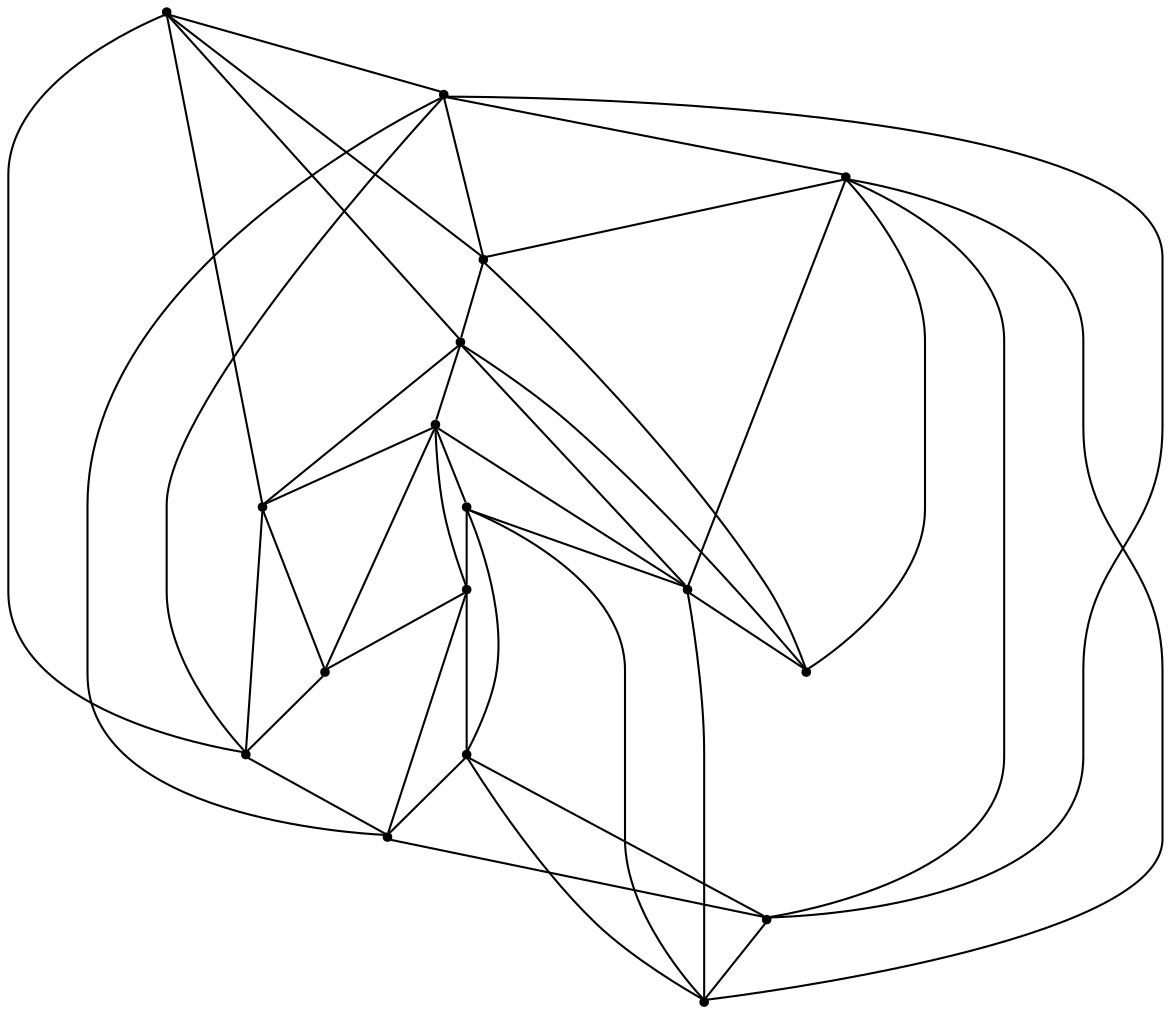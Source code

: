 graph {
  node [shape=point,comment="{\"directed\":false,\"doi\":\"10.1007/978-3-319-50106-2_13\",\"figure\":\"1 (5)\"}"]

  v0 [pos="856.090549524785,1293.6572427627118"]
  v1 [pos="851.3606045598486,1338.4055171692096"]
  v2 [pos="819.3013591859321,1300.3999487612343"]
  v3 [pos="834.1912071769688,1223.2928154101685"]
  v4 [pos="815.4246595067706,1228.4602012554685"]
  v5 [pos="777.8645072946438,1232.019074200312"]
  v6 [pos="789.1090061672082,1353.3660352013903"]
  v7 [pos="762.8298684765091,1327.0371920043833"]
  v8 [pos="702.6786114175349,1345.2732364647868"]
  v9 [pos="710.9632761086194,1277.5798714500274"]
  v10 [pos="737.0132411419355,1288.1148170262472"]
  v11 [pos="696.2025602968229,1385.8833545408008"]
  v12 [pos="684.7632583066408,1329.1834019749801"]
  v13 [pos="676.0368448778088,1241.0995161362312"]
  v14 [pos="676.0618828172774,1289.7941665558592"]
  v15 [pos="882.4364391569627,1321.5405493675526"]
  v16 [pos="773.4565740769295,1396.3348731354663"]

  v0 -- v2 [id="-1",pos="856.090549524785,1293.6572427627118 851.1897901728076,1293.140529613237 846.2806371496941,1293.007249923193 840.225493662829,1294.1781526963196 834.1704137643815,1295.353379428856 826.9608861426286,1297.8245222315736 819.3013591859321,1300.3999487612343"]
  v1 -- v0 [id="-2",pos="851.3606045598486,1338.4055171692096 853.0608793635685,1333.4798915250296 854.7903571481161,1328.7958989066933 855.5862933724408,1321.3113795188315 856.378096349615,1313.8269873062466 856.232224519416,1303.5462651082692 856.1613870221006,1298.4080024013472 856.090549524785,1293.6572427627118 856.090549524785,1293.6572427627118 856.090549524785,1293.6572427627118"]
  v1 -- v15 [id="-3",pos="851.3606045598486,1338.4055171692096 858.9785446913708,1331.5169411282438 870.7095903419507,1326.528745247898 876.5730147494568,1324.036745699792 882.4364391569627,1321.5405493675526 882.4364391569627,1321.5405493675526 882.4364391569627,1321.5405493675526"]
  v1 -- v8 [id="-4",pos="851.3606045598486,1338.4055171692096 844.0928140503801,1346.6817026549006 840.9381290599694,1356.858141125935 831.4658075944366,1366.272036637518 821.9892892933358,1375.681735364968 806.2034645998312,1384.3330879171 787.0295854229647,1386.116721173655 767.8598394932486,1387.8961576460765 745.3021026685881,1382.8078748229211 730.7580961843059,1374.719145695174 716.2099564528735,1366.6263469585706 709.6672169791008,1355.5329747420988 706.4000440777825,1349.9905490056344 703.1286743408962,1344.4397297009039 703.1286743408962,1344.4397297009039 702.6786114175349,1345.2732364647868"]
  v3 -- v4 [id="-5",pos="834.1912071769688,1223.2928154101685 830.565649953505,1223.5135916906233 826.6692060706483,1223.6428017718113 823.5686984121163,1224.4887717128167 820.4681907535842,1225.3347416538222 818.1636829077945,1226.8974714546455 815.4246595067706,1228.4602012554685"]
  v13 -- v5 [id="-7",pos="676.0368448778088,1241.0995161362312 683.2213027658843,1238.8533463981014 683.2213027658843,1238.8533463981014 683.2213027658843,1238.8533463981014 690.0473922289189,1236.4613066175282 703.6912410722695,1231.6773542316587 720.6647702315355,1230.0478574105366 737.6341661436511,1228.4226845488245 757.9373756188323,1229.9478976430034 768.0848789034815,1230.7104406024546 777.8645072946438,1232.019074200312 777.8645072946438,1232.019074200312 777.8645072946438,1232.019074200312"]
  v2 -- v7 [id="-9",pos="819.3013591859321,1300.3999487612343 817.1163952049462,1301.12565666244 814.7027948614507,1302.325706342755 809.6581597449406,1304.8339147854613 799.9941192000487,1309.6387239167193 780.6535111919783,1319.2568629227785 766.2512432907447,1325.4869253806826 765.0629024355021,1326.0011684718806 763.9081337160974,1326.4923874908432 762.8298684765091,1327.0371920043833"]
  v13 -- v9 [id="-10",pos="676.0368448778088,1241.0995161362312 679.1581300518237,1246.2335820590201 679.1581300518237,1246.2335820590201 679.1581300518237,1246.2335820590201 681.9252436363656,1251.217581155233 687.4470074755808,1261.1941000912009 697.3735410087297,1268.924449289039 701.470624182144,1272.1167373169474 706.3159590014408,1274.9278143539032 710.9632761086194,1277.5798714500274"]
  v2 -- v5 [id="-11",pos="819.3013591859321,1300.3999487612343 819.056199389506,1298.2791170784299 818.804539714879,1296.6777179783887 818.3220180678622,1293.6072628789452 817.3177025987416,1287.1896168878206 815.3048748249321,1274.3585216897043 808.4829821974656,1262.9486102093776 801.6610895699991,1251.5385715537743 790.0217384177396,1241.562052617806 784.2416148374178,1236.6322301894932 781.1301888095461,1233.9826044922854 779.7129356442483,1232.7956334497321 777.8645072946438,1232.019074200312"]
  v14 -- v11 [id="-13",pos="676.0618828172774,1289.7941665558592 673.7281878877643,1294.6115660395167 673.7281878877643,1294.6115660395167 673.7281878877643,1294.6115660395167 671.261084457921,1299.262238735342 666.3311380222203,1308.5595145181364 665.4518373822937,1320.694579426547 664.5725367423671,1332.8255747261012 667.7480787337827,1347.7902895424147 673.5948429758519,1359.1085076481977 679.4416072179209,1370.4268529292574 687.97212062893,1378.0946318909298 692.2311456695003,1381.9243881752714 696.2025602968229,1385.8833545408008 696.2025602968229,1385.8833545408008 696.2025602968229,1385.8833545408008"]
  v12 -- v16 [id="-14",pos="684.7632583066408,1329.1834019749801 687.0719629879985,1335.238344076786 687.0719629879985,1335.238344076786 687.0719629879985,1335.238344076786 688.9472490143274,1342.0685466657192 692.6936878198347,1355.7330214524418 701.2742453155722,1365.7553234880434 709.8589360584599,1375.777625523645 723.2694154088592,1382.1493612398594 736.0297667767153,1386.5750608710969 748.7943149801392,1391.0006333270576 760.9087352010199,1393.4719033050521 766.9680119350355,1394.7095730984774 773.4565740769295,1396.3348731354663 773.4565740769295,1396.3348731354663 773.4565740769295,1396.3348731354663"]
  v11 -- v12 [id="-15",pos="696.2025602968229,1385.8833545408008 695.5107819006873,1382.0867910036936 695.5107819006873,1382.0867910036936 695.5107819006873,1382.0867910036936 694.1438852738531,1378.7696782599703 691.4017619374665,1372.1311288131142 689.3806040809386,1362.6963765561422 687.3636430599788,1353.2617514744472 686.0634506833098,1341.0307964073602 685.4174559479168,1334.9131568941116 684.7632583066408,1329.1834019749801 684.7632583066408,1329.1834019749801 684.7632583066408,1329.1834019749801"]
  v10 -- v8 [id="-17",pos="737.0132411419355,1288.1148170262472 731.2622887482327,1291.573603028281 731.2622887482327,1291.573603028281 731.2622887482327,1291.573603028281 725.2280022623723,1295.186652641024 713.1635625378022,1302.4126246912333 707.4126896296216,1311.77654031905 701.6617531330232,1321.1362591627335 702.2243198643965,1332.6379911928805 702.5077334420761,1338.3887300326774 702.6786114175349,1345.2732364647868 702.6786114175349,1345.2732364647868 702.6786114175349,1345.2732364647868"]
  v10 -- v5 [id="-18",pos="737.0132411419355,1288.1148170262472 741.0722011233236,1282.8180939244828 741.0722011233236,1282.8180939244828 741.0722011233236,1282.8180939244828 745.5312117375537,1278.288237741579 754.4368332245627,1269.2327221599046 761.3754105985049,1259.9229831999876 768.3098547252966,1250.6091746312145 773.2689882447207,1241.0452122930549 777.8645072946438,1232.019074200312"]
  v1 -- v6 [id="-19",pos="851.3606045598486,1338.4055171692096 840.0338381718875,1342.20195353104 827.0651075592355,1346.6817026549006 816.6342542853245,1349.22380926205 806.2034645998312,1351.769985478056 798.310552253079,1352.3783920020744 789.1090061672082,1353.3660352013903"]
  v16 -- v15 [id="-20",pos="773.4565740769295,1396.3348731354663 781.391136837274,1396.2721757240238 781.391136837274,1396.2721757240238 781.391136837274,1396.2721757240238 789.321566350468,1395.8138360265818 805.186622212424,1394.9052958494105 819.1721316240655,1390.28387346724 833.1619014596928,1385.6623239097926 845.2721248450054,1377.3360313650583 855.5112590395572,1365.2968566153247 865.750393234109,1353.2617514744472 874.1184382379,1337.5136369532938 878.3024289455866,1329.6416144971454 882.4364391569627,1321.5405493675526 882.4364391569627,1321.5405493675526 882.4364391569627,1321.5405493675526"]
  v6 -- v8 [id="-21",pos="789.1090061672082,1353.3660352013903 781.7870383258611,1355.3287312476227 781.7870383258611,1355.3287312476227 781.7870383258611,1355.3287312476227 773.8357518116621,1357.058187836278 757.933242371682,1360.5211706224445 743.4434132192785,1358.9417808603657 728.9494508197245,1357.3623910982872 715.8682322961649,1350.7488951809526 709.3296896579603,1347.4400488302185 702.6786114175349,1345.2732364647868 702.6786114175349,1345.2732364647868 702.6786114175349,1345.2732364647868"]
  v4 -- v5 [id="-23",pos="815.4246595067706,1228.4602012554685 811.6042832685849,1228.5894113366564 811.6042832685849,1228.5894113366564 811.6042832685849,1228.5894113366564 808.2120955380726,1228.7226910267007 801.4359865713486,1228.9811111890763 795.3767098373331,1229.372811041496 789.321566350468,1229.7604412850596 783.9873883434616,1230.2813512186674 777.8645072946438,1232.019074200312"]
  v3 -- v14 [id="-28",pos="834.1912071769688,1223.2928154101685 824.2188263946597,1219.4756494782262 824.2188263946597,1219.4756494782262 824.2188263946597,1219.4756494782262 814.413047266719,1216.3542594854362 794.7974193521052,1210.1075370662763 769.3892045273009,1207.8322441897687 743.9768564553461,1205.552754529128 712.7718578847832,1207.2446944111389 692.4144710777233,1213.9581500960066 672.0612175178138,1220.6758025650074 662.5555121329896,1232.4109012280085 661.6470879977574,1245.8127590682225 660.7386002741074,1259.218940867846 668.4231333760637,1274.2878122358259 672.2695967626098,1281.8263811163106 676.0618828172774,1289.7941665558592 676.0618828172774,1289.7941665558592 676.0618828172774,1289.7941665558592"]
  v1 -- v16 [id="-30",pos="851.3606045598486,1338.4055171692096 851.6231452394189,1344.539689468437 851.6231452394189,1344.539689468437 851.6231452394189,1344.539689468437 850.1770810325509,1350.9156219687843 847.2932827015333,1363.6674869694793 834.0995126786484,1373.3647289976832 820.9057426557634,1383.061971025887 797.3978676938609,1389.6963236886102 785.6418317951257,1393.0134364323333 773.4565740769295,1396.3348731354663 773.4565740769295,1396.3348731354663 773.4565740769295,1396.3348731354663"]
  v2 -- v10 [id="-33",pos="819.3013591859321,1300.3999487612343 808.6829677711256,1294.0656025763872 797.5186856874869,1287.3479501073864 783.7581520976606,1285.214330489189 770.0018153434024,1283.0765140868584 753.6492270829565,1285.5185337511982 745.4729011585247,1286.739543583368 737.0132411419355,1288.1148170262472 737.0132411419355,1288.1148170262472 737.0132411419355,1288.1148170262472"]
  v0 -- v3 [id="-34",pos="856.090549524785,1293.6572427627118 856.4531306824986,1287.2188672014754 856.4531306824986,1287.2188672014754 856.4531306824986,1287.2188672014754 856.378096349615,1280.776167680829 856.236421354984,1267.8950925989461 852.5566867996419,1256.2476177016324 848.8810854914499,1244.600015629042 841.6716214581147,1234.1860137410204 838.0627244000879,1228.9811111890763 834.1912071769688,1223.2928154101685 834.1912071769688,1223.2928154101685 834.1912071769688,1223.2928154101685"]
  v4 -- v2 [id="-35",pos="815.4246595067706,1228.4602012554685 818.088648574911,1235.8111866027327 818.088648574911,1235.8111866027327 818.088648574911,1235.8111866027327 820.7599344139821,1242.7747960569866 826.0941124209885,1256.697691006085 826.8858518097451,1268.4743759845867 827.6818516224874,1280.2552577472213 823.931215981412,1289.8816631462698 822.0559299550831,1294.6990626299273 819.3013591859321,1300.3999487612343 819.3013591859321,1300.3999487612343 819.3013591859321,1300.3999487612343"]
  v2 -- v6 [id="-37",pos="819.3013591859321,1300.3999487612343 819.1138210450365,1306.3757878408958 819.1138210450365,1306.3757878408958 819.1138210450365,1306.3757878408958 818.3845254824593,1311.976587029393 816.9176042745863,1323.1699190133977 811.8376527615362,1331.8712514492963 806.7659677427869,1340.5724567099182 798.0854492544283,1346.7775928135773 789.1090061672082,1353.3660352013903"]
  v6 -- v7 [id="-39",pos="789.1090061672082,1353.3660352013903 784.4374671639274,1348.519512579355 784.4374671639274,1348.519512579355 784.4374671639274,1348.519512579355 779.4991906455082,1344.1938998909272 769.6101106903834,1335.534280945806 762.8298684765091,1327.0371920043833"]
  v15 -- v0 [id="-40",pos="882.4364391569627,1321.5405493675526 879.0233944254454,1320.469606361959 879.0233944254454,1320.469606361959 879.0233944254454,1320.469606361959 875.5603056092,1319.5568694006547 868.6383884006947,1317.7358466127325 864.3127226983771,1313.114297055285 859.9869934076418,1308.4969442819709 858.2533823759438,1301.0791919144078 857.3907419014541,1297.3703793182647 856.090549524785,1293.6572427627118 856.090549524785,1293.6572427627118 856.090549524785,1293.6572427627118"]
  v0 -- v6 [id="-42",pos="856.090549524785,1293.6572427627118 850.1771446209685,1301.7251151450703 850.1771446209685,1301.7251151450703 850.1771446209685,1301.7251151450703 843.8303210621232,1309.797184311562 831.1408071915827,1325.932929076279 819.9639981896576,1335.8884640915817 808.7871891877325,1345.8441262821611 799.1231486428404,1349.6197058986031 789.1090061672082,1353.3660352013903"]
  v14 -- v12 [id="-44",pos="676.0618828172774,1289.7941665558592 676.2577351437869,1296.1325823495627 675.5367696639281,1302.90021470233 676.7619912961313,1309.4719971288873 677.9913461754849,1316.0437795554449 681.1626913313324,1322.4239088399254 682.746297285681,1325.6118115024608 684.7632583066408,1329.1834019749801 684.7632583066408,1329.1834019749801 684.7632583066408,1329.1834019749801"]
  v13 -- v3 [id="-45",pos="676.0368448778088,1241.0995161362312 677.9913461754849,1235.2320303923689 679.8666322018137,1229.8937209751039 693.3479490495286,1225.663998445353 706.8334627328114,1221.4383455244586 731.9249436490625,1218.3128859228123 757.3081682257116,1218.0544657604364 782.6871959667926,1217.7919759892045 808.3621006154219,1220.396525657243 821.1933530690111,1221.6966385115575 834.1912071769688,1223.2928154101685 834.1912071769688,1223.2928154101685 834.1912071769688,1223.2928154101685"]
  v9 -- v14 [id="-46",pos="710.9632761086194,1277.5798714500274 703.4912554986096,1284.3350406256725 689.7765691579435,1287.0646035907657 682.9171593640352,1288.431483465379 676.0618828172774,1289.7941665558592 676.0618828172774,1289.7941665558592 676.0618828172774,1289.7941665558592"]
  v12 -- v9 [id="-47",pos="684.7632583066408,1329.1834019749801 685.20081020882,1323.4615319230077 685.634228863849,1318.5191191422955 687.2928055626634,1312.7266668117215 688.9513822614778,1306.934087305871 691.8351805924954,1300.2997346431475 695.9442005557162,1294.3114323863638 700.0531569305193,1288.327199738436 705.3915317730937,1282.988890321171 708.0586207765969,1280.3218975922434 710.9632761086194,1277.5798714500274 710.9632761086194,1277.5798714500274 710.9632761086194,1277.5798714500274"]
  v15 -- v3 [id="-48",pos="882.4364391569627,1321.5405493675526 883.9241537774229,1317.7940928894884 883.9241537774229,1317.7940928894884 883.9241537774229,1317.7940928894884 884.9326660821116,1314.2186871586664 886.9496271030714,1307.0592277782023 884.1408631049374,1294.0489426151316 881.3279022712352,1281.0345878432047 873.6850195828711,1262.1650833292613 864.596072687639,1249.279938638522 855.5154558751252,1236.394666772506 844.9846416085932,1229.497824338551 839.7213010989022,1226.0515015136398 834.1912071769688,1223.2928154101685 834.1912071769688,1223.2928154101685 834.1912071769688,1223.2928154101685"]
  v8 -- v12 [id="-49",pos="702.6786114175349,1345.2732364647868 699.4780632808595,1343.6353460753987 695.5816193980028,1341.6851132062886 692.4811117394707,1338.88471361204 689.3806040809386,1336.088383626648 687.0718993995808,1332.4420140913937 684.7632583066408,1329.1834019749801"]
  v10 -- v12 [id="-51",pos="737.0132411419355,1288.1148170262472 725.4363815071684,1292.356875557844 713.3219612862878,1297.695184975109 705.5332067677247,1301.9208378960036 697.7444522491616,1306.150687601031 694.2855602684841,1309.2761472026775 691.5476337676655,1313.6350798136161 688.8055104312788,1317.9940124245547 686.788549410319,1323.5907420041956 684.7632583066408,1329.1834019749801"]
  v14 -- v13 [id="-54",pos="676.0618828172774,1289.7941665558592 675.1075478444673,1285.9852670169062 675.1075478444673,1285.9852670169062 675.1075478444673,1285.9852670169062 674.0990991281961,1282.2096874004644 672.0779412716684,1274.6627249517135 672.2237495134497,1266.724062650543 672.3654880964982,1258.7854003493721 674.674192777856,1250.4550381957818 676.0368448778088,1241.0995161362312"]
  v9 -- v5 [id="-55",pos="710.9632761086194,1277.5798714500274 721.1482329712926,1267.9410028738564 725.0947209388776,1254.276400911857 735.3296582978613,1246.0002154261663 745.5604624096947,1237.7282267246082 762.0797795013445,1234.8485969329386 770.3060859220869,1233.344240584148 774.1054171745595,1232.6471575539892 776.1340007014322,1232.2445981168773 777.8645072946438,1232.019074200312"]
  v9 -- v10 [id="-57",pos="710.9632761086194,1277.5798714500274 717.9011673308478,1280.7276727802673 724.5758015855722,1283.2889811055634 728.7827219885206,1284.9017336589136 737.0132411419355,1288.1148170262472 737.0132411419355,1288.1148170262472 737.0132411419355,1288.1148170262472"]
  v13 -- v4 [id="-58",pos="676.0368448778088,1241.0995161362312 680.2959176096923,1237.8323832762746 683.6130710073211,1234.7069236746281 691.831047345345,1231.843953844214 700.053220518937,1228.9811111890763 713.1761530445065,1226.380631129894 728.6786277487491,1225.0137512552808 744.1852357001421,1223.6469985559443 762.067252583058,1223.5135916906233 776.8446285602915,1224.296991395463 791.6302710318257,1225.0763214914464 803.3113361860952,1226.7682613734576 809.1455735098779,1227.614231314463 815.4246595067706,1228.4602012554685 815.4246595067706,1228.4602012554685 815.4246595067706,1228.4602012554685"]
  v8 -- v7 [id="-59",pos="702.6786114175349,1345.2732364647868 713.0511382153123,1342.1018665882302 722.9776717484613,1339.7598066914236 732.6750962126447,1337.1636505916513 741.5725543831154,1334.7853766032297 750.2805674541045,1332.1896636311842 762.8298684765091,1327.0371920043833"]
  v10 -- v7 [id="-61",pos="737.0132411419355,1288.1148170262472 741.3598115365712,1294.8491294565038 741.3598115365712,1294.8491294565038 741.3598115365712,1294.8491294565038 745.0353492563454,1301.2583818793623 752.3740249544428,1314.06862033209 762.8298684765091,1327.0371920043833"]
  v16 -- v11 [id="-62",pos="773.4565740769295,1396.3348731354663 769.8518102660531,1396.4681528255105 769.8518102660531,1396.4681528255105 769.8518102660531,1396.4681528255105 766.2470464551766,1396.6015596908314 759.0375824218414,1396.8598526779303 748.7276107299742,1394.4512801113785 738.4176390381069,1392.046649978406 725.0030264405572,1386.9667607235167 715.7723409622764,1385.0165278544068 706.5417190724135,1383.06616781002 701.495087890237,1384.2371977584232 696.2025602968229,1385.8833545408008"]
  v4 -- v0 [id="-64",pos="815.4246595067706,1228.4602012554685 820.9766437414967,1233.3400438000149 820.9766437414967,1233.3400438000149 820.9766437414967,1233.3400438000149 826.5275310760175,1238.611713372258 837.6334389922093,1249.150728557334 844.4095479589333,1260.0190005339412 851.1897901728076,1270.8830757264152 853.6401698487964,1282.0764077104202 854.8653278925818,1287.673137290061 856.090549524785,1293.6572427627118 856.090549524785,1293.6572427627118 856.090549524785,1293.6572427627118"]
  v11 -- v15 [id="-65",pos="696.2025602968229,1385.8833545408008 702.8619845170712,1389.2421807753012 702.8619845170712,1389.2421807753012 702.8619845170712,1389.2421807753012 708.4170050987423,1392.6885036002122 719.5229130149341,1399.5853460341675 733.4335152705276,1403.5567755768193 747.3523840204216,1407.5240083353383 764.0800167684498,1408.5658282025536 779.4366832309112,1408.1116852892449 794.7974193521052,1407.653218416526 808.7871891877325,1405.7029855474161 821.0849348168362,1402.1816293092168 833.3744139516392,1398.6560762868844 843.9761293039044,1393.5595270707395 854.6569486477858,1384.337284701233 865.337831580085,1375.1109727228707 876.1020789279861,1361.7589675911465 880.8194492833228,1350.649062588696 885.5327499799267,1339.5390304109687 884.1991736839663,1330.666901578382 883.5282522888357,1326.2287387700221 882.4364391569627,1321.5405493675526 882.4364391569627,1321.5405493675526 882.4364391569627,1321.5405493675526"]
  v16 -- v8 [id="-66",pos="773.4565740769295,1396.3348731354663 764.6593708420954,1393.3426932238642 764.6593708420954,1393.3426932238642 764.6593708420954,1393.3426932238642 756.2913258383044,1390.7423403399587 739.5636930902763,1385.5373106127377 727.8826279360068,1380.0073480533958 716.201626370155,1374.4773854940538 709.5672559864796,1368.618166143181 706.3250733333166,1362.892353657629 703.0786938445856,1357.1665411720771 703.2245656747846,1351.5698115924363 702.6786114175349,1345.2732364647868"]
}